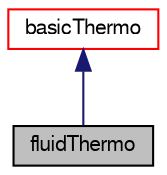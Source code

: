 digraph "fluidThermo"
{
  bgcolor="transparent";
  edge [fontname="FreeSans",fontsize="10",labelfontname="FreeSans",labelfontsize="10"];
  node [fontname="FreeSans",fontsize="10",shape=record];
  Node25 [label="fluidThermo",height=0.2,width=0.4,color="black", fillcolor="grey75", style="filled", fontcolor="black"];
  Node26 -> Node25 [dir="back",color="midnightblue",fontsize="10",style="solid",fontname="FreeSans"];
  Node26 [label="basicThermo",height=0.2,width=0.4,color="red",URL="$a29734.html",tooltip="Abstract base-class for fluid and solid thermodynamic properties. "];
}
